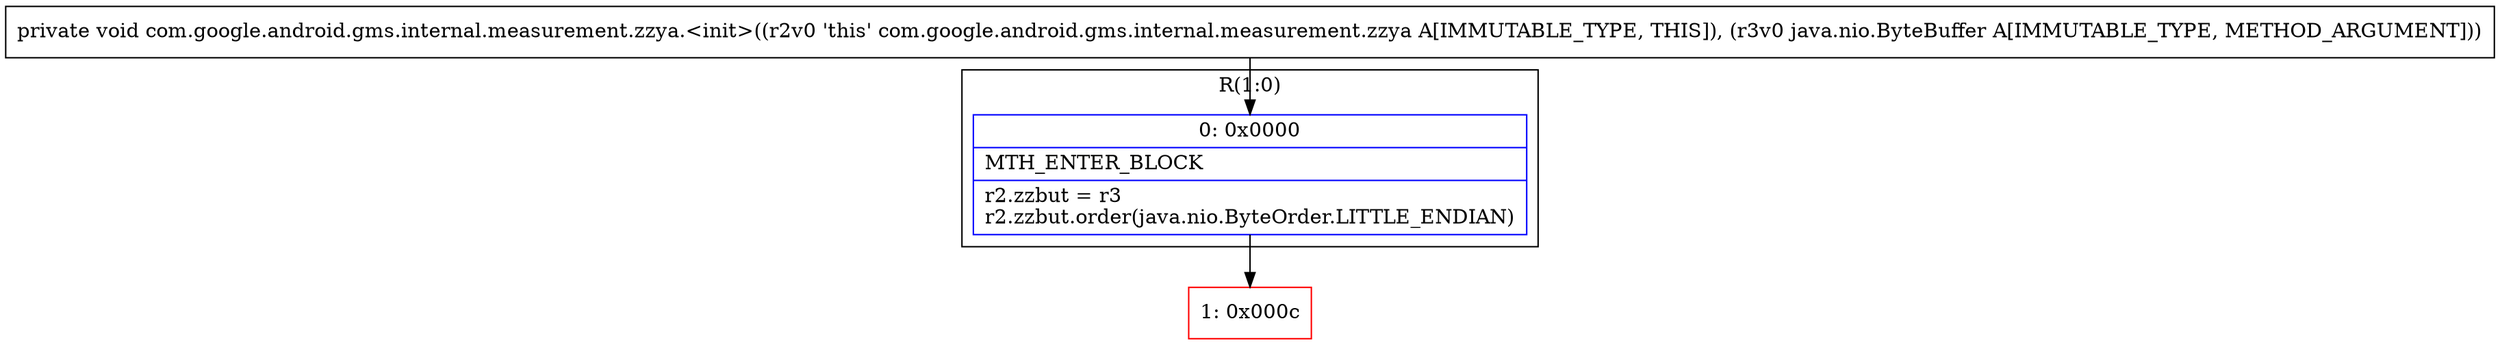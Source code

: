 digraph "CFG forcom.google.android.gms.internal.measurement.zzya.\<init\>(Ljava\/nio\/ByteBuffer;)V" {
subgraph cluster_Region_15143640 {
label = "R(1:0)";
node [shape=record,color=blue];
Node_0 [shape=record,label="{0\:\ 0x0000|MTH_ENTER_BLOCK\l|r2.zzbut = r3\lr2.zzbut.order(java.nio.ByteOrder.LITTLE_ENDIAN)\l}"];
}
Node_1 [shape=record,color=red,label="{1\:\ 0x000c}"];
MethodNode[shape=record,label="{private void com.google.android.gms.internal.measurement.zzya.\<init\>((r2v0 'this' com.google.android.gms.internal.measurement.zzya A[IMMUTABLE_TYPE, THIS]), (r3v0 java.nio.ByteBuffer A[IMMUTABLE_TYPE, METHOD_ARGUMENT])) }"];
MethodNode -> Node_0;
Node_0 -> Node_1;
}

